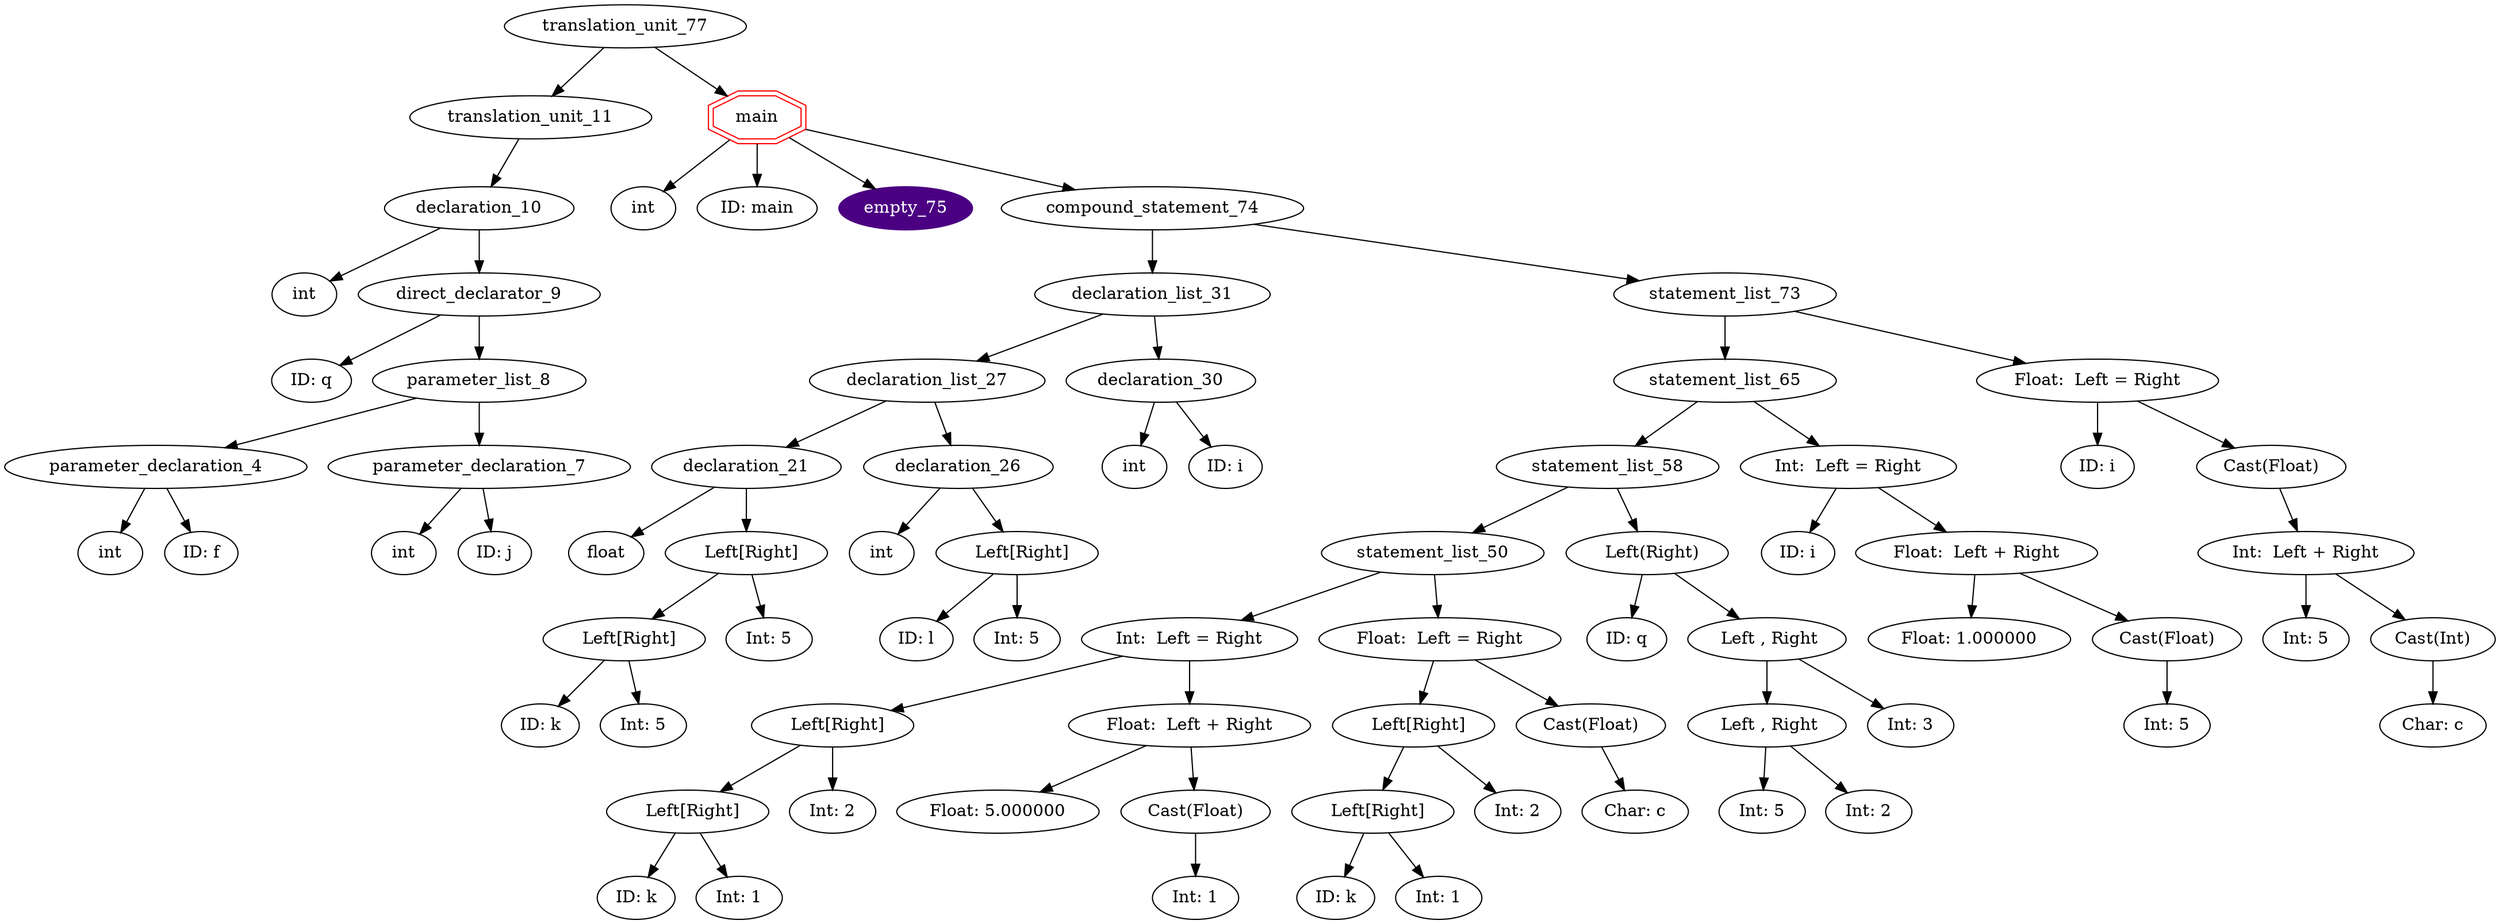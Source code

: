 digraph AST {

	translation_unit_77 -> translation_unit_11;
	translation_unit_11 -> declaration_10;
	declaration_10 [label="declaration_10"]
	declaration_10 -> type_specifier_0;
	type_specifier_0 [label="int"]
	declaration_10 -> direct_declarator_9;
	direct_declarator_9 -> identifier_1;
	identifier_1 [label="ID: q"]
	direct_declarator_9 -> parameter_list_8;
	parameter_list_8 -> parameter_declaration_4;
	parameter_declaration_4 -> type_specifier_2;
	type_specifier_2 [label="int"]
	parameter_declaration_4 -> identifier_3;
	identifier_3 [label="ID: f"]
	parameter_list_8 -> parameter_declaration_7;
	parameter_declaration_7 -> type_specifier_5;
	type_specifier_5 [label="int"]
	parameter_declaration_7 -> identifier_6;
	identifier_6 [label="ID: j"]
	translation_unit_77 -> function_definition_76;
	function_definition_76 [shape=doubleoctagon,color=red,label="main"]
	function_definition_76 -> type_specifier_12;
	type_specifier_12 [label="int"]
	function_definition_76 -> identifier_13;
	identifier_13 [label="ID: main"]
	function_definition_76 -> empty_75;
	empty_75 [style=filled,color=indigo,fontcolor=white]
	function_definition_76 -> compound_statement_74;
	compound_statement_74 -> declaration_list_31;
	declaration_list_31 -> declaration_list_27;
	declaration_list_27 -> declaration_21;
	declaration_21 [label="declaration_21"]
	declaration_21 -> type_specifier_15;
	type_specifier_15 [label="float"]
	declaration_21 -> direct_declarator_20;
	direct_declarator_20 [label="  Left[Right]"]
	direct_declarator_20 -> direct_declarator_18;
	direct_declarator_18 [label="  Left[Right]"]
	direct_declarator_18 -> identifier_16;
	identifier_16 [label="ID: k"]
	direct_declarator_18 -> constant_17;
	constant_17 [label="Int: 5"]
	direct_declarator_20 -> constant_19;
	constant_19 [label="Int: 5"]
	declaration_list_27 -> declaration_26;
	declaration_26 [label="declaration_26"]
	declaration_26 -> type_specifier_22;
	type_specifier_22 [label="int"]
	declaration_26 -> direct_declarator_25;
	direct_declarator_25 [label="  Left[Right]"]
	direct_declarator_25 -> identifier_23;
	identifier_23 [label="ID: l"]
	direct_declarator_25 -> constant_24;
	constant_24 [label="Int: 5"]
	declaration_list_31 -> declaration_30;
	declaration_30 [label="declaration_30"]
	declaration_30 -> type_specifier_28;
	type_specifier_28 [label="int"]
	declaration_30 -> identifier_29;
	identifier_29 [label="ID: i"]
	compound_statement_74 -> statement_list_73;
	statement_list_73 -> statement_list_65;
	statement_list_65 -> statement_list_58;
	statement_list_58 -> statement_list_50;
	statement_list_50 -> assignment_expression_41;
	assignment_expression_41 [label="Int:  Left = Right"]
	assignment_expression_41 -> postfix_expression_36;
	postfix_expression_36 [label="  Left[Right]"]
	postfix_expression_36 -> postfix_expression_34;
	postfix_expression_34 [label="  Left[Right]"]
	postfix_expression_34 -> identifier_32;
	identifier_32 [label="ID: k"]
	postfix_expression_34 -> constant_33;
	constant_33 [label="Int: 1"]
	postfix_expression_36 -> constant_35;
	constant_35 [label="Int: 2"]
	assignment_expression_41 -> operator_expression_39;
	operator_expression_39 [label="Float:  Left + Right"]
	operator_expression_39 -> constant_37;
	constant_37 [label="Float: 5.000000"]
	operator_expression_39 -> Implicit_Cast40;
	Implicit_Cast40 [label="Cast(Float)"]
	Implicit_Cast40 -> constant_38;
	constant_38 [label="Int: 1"]
	statement_list_50 -> assignment_expression_48;
	assignment_expression_48 [label="Float:  Left = Right"]
	assignment_expression_48 -> postfix_expression_46;
	postfix_expression_46 [label="  Left[Right]"]
	postfix_expression_46 -> postfix_expression_44;
	postfix_expression_44 [label="  Left[Right]"]
	postfix_expression_44 -> identifier_42;
	identifier_42 [label="ID: k"]
	postfix_expression_44 -> constant_43;
	constant_43 [label="Int: 1"]
	postfix_expression_46 -> constant_45;
	constant_45 [label="Int: 2"]
	assignment_expression_48 -> Implicit_Cast_49;
	Implicit_Cast_49 [label="Cast(Float)"]
	Implicit_Cast_49 -> constant_47;
	constant_47 [label="Char: c"]
	statement_list_58 -> postfix_expression_57;
	postfix_expression_57 [label="  Left(Right)"]
	postfix_expression_57 -> identifier_51;
	identifier_51 [label="ID: q"]
	postfix_expression_57 -> argument_expression_list_56;
	argument_expression_list_56 [label=" Left , Right"]
	argument_expression_list_56 -> argument_expression_list_54;
	argument_expression_list_54 [label=" Left , Right"]
	argument_expression_list_54 -> constant_52;
	constant_52 [label="Int: 5"]
	argument_expression_list_54 -> constant_53;
	constant_53 [label="Int: 2"]
	argument_expression_list_56 -> constant_55;
	constant_55 [label="Int: 3"]
	statement_list_65 -> assignment_expression_64;
	assignment_expression_64 [label="Int:  Left = Right"]
	assignment_expression_64 -> identifier_59;
	identifier_59 [label="ID: i"]
	assignment_expression_64 -> operator_expression_62;
	operator_expression_62 [label="Float:  Left + Right"]
	operator_expression_62 -> constant_60;
	constant_60 [label="Float: 1.000000"]
	operator_expression_62 -> Implicit_Cast63;
	Implicit_Cast63 [label="Cast(Float)"]
	Implicit_Cast63 -> constant_61;
	constant_61 [label="Int: 5"]
	statement_list_73 -> assignment_expression_71;
	assignment_expression_71 [label="Float:  Left = Right"]
	assignment_expression_71 -> identifier_66;
	identifier_66 [label="ID: i"]
	assignment_expression_71 -> Implicit_Cast_72;
	Implicit_Cast_72 [label="Cast(Float)"]
	Implicit_Cast_72 -> operator_expression_69;
	operator_expression_69 [label="Int:  Left + Right"]
	operator_expression_69 -> constant_67;
	constant_67 [label="Int: 5"]
	operator_expression_69 -> Implicit_Cast70;
	Implicit_Cast70 [label="Cast(Int)"]
	Implicit_Cast70 -> constant_68;
	constant_68 [label="Char: c"]

}
